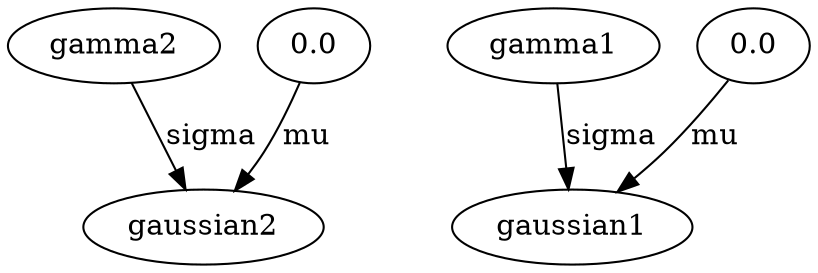 digraph BayesianNetwork {
<98> -> <99> [label=sigma]
<93> -> <94> [label=sigma]
<95> -> <99> [label=mu]
<90> -> <94> [label=mu]
98[label="gamma2"]
99[label="gaussian2"]
90[label="0.0"]
93[label="gamma1"]
94[label="gaussian1"]
95[label="0.0"]
}